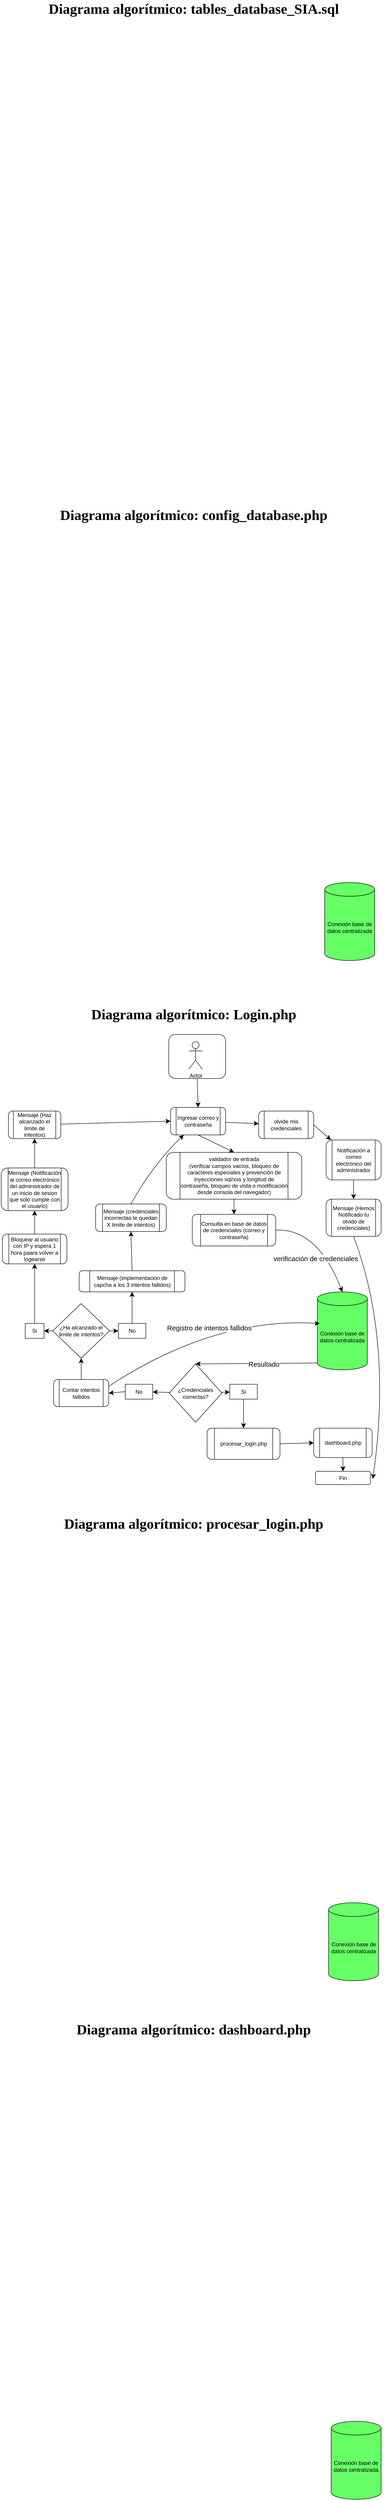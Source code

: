 <mxfile version="26.0.10">
  <diagram name="Página-1" id="48M1OholPXDdKoVH5Szc">
    <mxGraphModel dx="2293" dy="3142" grid="0" gridSize="10" guides="1" tooltips="1" connect="1" arrows="1" fold="1" page="1" pageScale="1" pageWidth="850" pageHeight="1100" math="0" shadow="0">
      <root>
        <mxCell id="0" />
        <mxCell id="1" parent="0" />
        <mxCell id="_KhCzG9Bb4c7q6jr102G-16" value="" style="edgeStyle=none;curved=1;rounded=0;orthogonalLoop=1;jettySize=auto;html=1;fontFamily=Helvetica;fontSize=12;fontColor=default;startSize=8;endSize=8;entryX=0.5;entryY=0;entryDx=0;entryDy=0;exitX=0;exitY=1;exitDx=0;exitDy=-15;exitPerimeter=0;" parent="1" source="_KhCzG9Bb4c7q6jr102G-1" target="_KhCzG9Bb4c7q6jr102G-15" edge="1">
          <mxGeometry relative="1" as="geometry">
            <mxPoint x="-160" y="723" as="sourcePoint" />
          </mxGeometry>
        </mxCell>
        <mxCell id="_KhCzG9Bb4c7q6jr102G-24" value="&lt;span style=&quot;font-size: 15px;&quot;&gt;&lt;font style=&quot;vertical-align: inherit;&quot;&gt;&lt;font style=&quot;vertical-align: inherit;&quot;&gt;Resultado&lt;/font&gt;&lt;/font&gt;&lt;/span&gt;" style="edgeLabel;html=1;align=center;verticalAlign=middle;resizable=0;points=[];fontSize=12;rounded=1;strokeColor=default;fontFamily=Helvetica;fontColor=default;fillColor=default;" parent="_KhCzG9Bb4c7q6jr102G-16" vertex="1" connectable="0">
          <mxGeometry x="-0.114" y="1" relative="1" as="geometry">
            <mxPoint as="offset" />
          </mxGeometry>
        </mxCell>
        <mxCell id="_KhCzG9Bb4c7q6jr102G-1" value="&lt;font style=&quot;vertical-align: inherit;&quot;&gt;&lt;font style=&quot;vertical-align: inherit;&quot;&gt;&lt;font style=&quot;vertical-align: inherit;&quot;&gt;&lt;font style=&quot;vertical-align: inherit;&quot;&gt;&lt;font style=&quot;vertical-align: inherit;&quot;&gt;&lt;font style=&quot;vertical-align: inherit;&quot;&gt;Conexión base de datos centralizada&lt;/font&gt;&lt;/font&gt;&lt;/font&gt;&lt;/font&gt;&lt;/font&gt;&lt;/font&gt;" style="shape=cylinder3;whiteSpace=wrap;html=1;boundedLbl=1;backgroundOutline=1;size=15;fillColor=light-dark(#66FF66,#66FF66);" parent="1" vertex="1">
          <mxGeometry x="-155" y="644" width="109" height="170" as="geometry" />
        </mxCell>
        <mxCell id="_KhCzG9Bb4c7q6jr102G-5" style="edgeStyle=none;curved=1;rounded=0;orthogonalLoop=1;jettySize=auto;html=1;fontSize=12;startSize=8;endSize=8;exitX=0.5;exitY=1;exitDx=0;exitDy=0;entryX=0.5;entryY=0;entryDx=0;entryDy=0;" parent="1" source="_KhCzG9Bb4c7q6jr102G-8" target="_KhCzG9Bb4c7q6jr102G-9" edge="1">
          <mxGeometry relative="1" as="geometry">
            <mxPoint x="-407.783" y="395" as="targetPoint" />
            <mxPoint x="-446.609" y="316" as="sourcePoint" />
          </mxGeometry>
        </mxCell>
        <mxCell id="_KhCzG9Bb4c7q6jr102G-28" value="" style="edgeStyle=none;curved=1;rounded=0;orthogonalLoop=1;jettySize=auto;html=1;fontFamily=Helvetica;fontSize=12;fontColor=default;startSize=8;endSize=8;" parent="1" source="_KhCzG9Bb4c7q6jr102G-8" target="_KhCzG9Bb4c7q6jr102G-27" edge="1">
          <mxGeometry relative="1" as="geometry" />
        </mxCell>
        <mxCell id="_KhCzG9Bb4c7q6jr102G-8" value="Ingresar correo y contraseña" style="shape=process;whiteSpace=wrap;html=1;backgroundOutline=1;rounded=1;strokeColor=default;align=center;verticalAlign=middle;fontFamily=Helvetica;fontSize=12;fontColor=default;fillColor=default;" parent="1" vertex="1">
          <mxGeometry x="-475" y="242" width="120" height="60" as="geometry" />
        </mxCell>
        <mxCell id="_KhCzG9Bb4c7q6jr102G-12" value="" style="edgeStyle=none;curved=1;rounded=0;orthogonalLoop=1;jettySize=auto;html=1;fontFamily=Helvetica;fontSize=12;fontColor=default;startSize=8;endSize=8;" parent="1" source="_KhCzG9Bb4c7q6jr102G-9" target="_KhCzG9Bb4c7q6jr102G-11" edge="1">
          <mxGeometry relative="1" as="geometry" />
        </mxCell>
        <mxCell id="_KhCzG9Bb4c7q6jr102G-9" value="validador de entrada&lt;div&gt;(verificar campos vacíos, bloqueo de caracteres especiales y prevención de inyecciones sql/xss y longitud de contraseña, bloqueo de vista o modificación desde consola del navegador)&lt;/div&gt;" style="shape=process;whiteSpace=wrap;html=1;backgroundOutline=1;rounded=1;strokeColor=default;align=center;verticalAlign=middle;fontFamily=Helvetica;fontSize=12;fontColor=default;fillColor=default;" parent="1" vertex="1">
          <mxGeometry x="-484.5" y="340" width="295.5" height="102" as="geometry" />
        </mxCell>
        <mxCell id="_KhCzG9Bb4c7q6jr102G-11" value="Consulta en base de datos de credenciales (correo y contraseña)" style="shape=process;whiteSpace=wrap;html=1;backgroundOutline=1;rounded=1;strokeColor=default;align=center;verticalAlign=middle;fontFamily=Helvetica;fontSize=12;fontColor=default;fillColor=default;" parent="1" vertex="1">
          <mxGeometry x="-427.75" y="475" width="182" height="69" as="geometry" />
        </mxCell>
        <mxCell id="_KhCzG9Bb4c7q6jr102G-13" style="edgeStyle=none;curved=1;rounded=0;orthogonalLoop=1;jettySize=auto;html=1;exitX=1;exitY=0.5;exitDx=0;exitDy=0;entryX=0.5;entryY=0;entryDx=0;entryDy=0;entryPerimeter=0;fontFamily=Helvetica;fontSize=12;fontColor=default;startSize=8;endSize=8;" parent="1" source="_KhCzG9Bb4c7q6jr102G-11" target="_KhCzG9Bb4c7q6jr102G-1" edge="1">
          <mxGeometry relative="1" as="geometry">
            <Array as="points">
              <mxPoint x="-155" y="505" />
            </Array>
          </mxGeometry>
        </mxCell>
        <mxCell id="_KhCzG9Bb4c7q6jr102G-14" value="" style="edgeLabel;html=1;align=center;verticalAlign=middle;resizable=0;points=[];fontSize=12;rounded=1;strokeColor=default;fontFamily=Helvetica;fontColor=default;fillColor=default;" parent="_KhCzG9Bb4c7q6jr102G-13" vertex="1" connectable="0">
          <mxGeometry x="-0.177" y="-16" relative="1" as="geometry">
            <mxPoint as="offset" />
          </mxGeometry>
        </mxCell>
        <mxCell id="_KhCzG9Bb4c7q6jr102G-17" value="" style="edgeLabel;html=1;align=center;verticalAlign=middle;resizable=0;points=[];fontSize=12;rounded=1;strokeColor=default;fontFamily=Helvetica;fontColor=default;fillColor=default;" parent="_KhCzG9Bb4c7q6jr102G-13" vertex="1" connectable="0">
          <mxGeometry x="0.621" y="-3" relative="1" as="geometry">
            <mxPoint as="offset" />
          </mxGeometry>
        </mxCell>
        <mxCell id="_KhCzG9Bb4c7q6jr102G-18" value="&lt;span style=&quot;font-size: 15px;&quot;&gt;verificación de credenciales&lt;/span&gt;" style="edgeLabel;html=1;align=center;verticalAlign=middle;resizable=0;points=[];fontSize=12;rounded=1;strokeColor=default;fontFamily=Helvetica;fontColor=default;fillColor=default;" parent="_KhCzG9Bb4c7q6jr102G-13" vertex="1" connectable="0">
          <mxGeometry x="0.259" y="-28" relative="1" as="geometry">
            <mxPoint as="offset" />
          </mxGeometry>
        </mxCell>
        <mxCell id="_KhCzG9Bb4c7q6jr102G-20" value="" style="edgeStyle=none;curved=1;rounded=0;orthogonalLoop=1;jettySize=auto;html=1;fontFamily=Helvetica;fontSize=12;fontColor=default;startSize=8;endSize=8;" parent="1" source="_KhCzG9Bb4c7q6jr102G-15" target="_KhCzG9Bb4c7q6jr102G-19" edge="1">
          <mxGeometry relative="1" as="geometry" />
        </mxCell>
        <mxCell id="_KhCzG9Bb4c7q6jr102G-23" value="" style="edgeStyle=none;curved=1;rounded=0;orthogonalLoop=1;jettySize=auto;html=1;fontFamily=Helvetica;fontSize=12;fontColor=default;startSize=8;endSize=8;" parent="1" source="_KhCzG9Bb4c7q6jr102G-15" target="_KhCzG9Bb4c7q6jr102G-21" edge="1">
          <mxGeometry relative="1" as="geometry" />
        </mxCell>
        <mxCell id="_KhCzG9Bb4c7q6jr102G-15" value="¿Credenciales correctas?" style="rhombus;whiteSpace=wrap;html=1;fillColor=light-dark(#FFFFFF,#66FF66);" parent="1" vertex="1">
          <mxGeometry x="-478" y="801" width="115" height="127" as="geometry" />
        </mxCell>
        <mxCell id="_KhCzG9Bb4c7q6jr102G-72" style="edgeStyle=none;curved=1;rounded=0;orthogonalLoop=1;jettySize=auto;html=1;exitX=0;exitY=0.5;exitDx=0;exitDy=0;entryX=1;entryY=0.5;entryDx=0;entryDy=0;fontFamily=Helvetica;fontSize=12;fontColor=default;startSize=8;endSize=8;" parent="1" source="_KhCzG9Bb4c7q6jr102G-19" target="_KhCzG9Bb4c7q6jr102G-73" edge="1">
          <mxGeometry relative="1" as="geometry">
            <mxPoint x="-612" y="696.755" as="targetPoint" />
          </mxGeometry>
        </mxCell>
        <mxCell id="_KhCzG9Bb4c7q6jr102G-19" value="No" style="whiteSpace=wrap;html=1;fillColor=light-dark(#FFFFFF,#66FF66);" parent="1" vertex="1">
          <mxGeometry x="-574" y="845.25" width="60" height="32.5" as="geometry" />
        </mxCell>
        <mxCell id="_KhCzG9Bb4c7q6jr102G-50" style="edgeStyle=none;curved=1;rounded=0;orthogonalLoop=1;jettySize=auto;html=1;exitX=0.5;exitY=1;exitDx=0;exitDy=0;fontFamily=Helvetica;fontSize=12;fontColor=default;startSize=8;endSize=8;entryX=0.5;entryY=0;entryDx=0;entryDy=0;" parent="1" source="_KhCzG9Bb4c7q6jr102G-21" target="_KhCzG9Bb4c7q6jr102G-51" edge="1">
          <mxGeometry relative="1" as="geometry">
            <mxPoint x="-253" y="776.333" as="targetPoint" />
          </mxGeometry>
        </mxCell>
        <mxCell id="_KhCzG9Bb4c7q6jr102G-21" value="Si" style="whiteSpace=wrap;html=1;fillColor=light-dark(#FFFFFF,#66FF66);" parent="1" vertex="1">
          <mxGeometry x="-346" y="845.25" width="60" height="32.5" as="geometry" />
        </mxCell>
        <mxCell id="vCBoUSU8JS7dNAUWbDVz-17" value="" style="edgeStyle=none;curved=1;rounded=0;orthogonalLoop=1;jettySize=auto;html=1;fontSize=12;startSize=8;endSize=8;exitX=1;exitY=0.5;exitDx=0;exitDy=0;" parent="1" source="_KhCzG9Bb4c7q6jr102G-27" target="vCBoUSU8JS7dNAUWbDVz-16" edge="1">
          <mxGeometry relative="1" as="geometry" />
        </mxCell>
        <mxCell id="_KhCzG9Bb4c7q6jr102G-27" value="olvide mis credenciales" style="shape=process;whiteSpace=wrap;html=1;backgroundOutline=1;rounded=1;strokeColor=default;align=center;verticalAlign=middle;fontFamily=Helvetica;fontSize=12;fontColor=default;fillColor=default;" parent="1" vertex="1">
          <mxGeometry x="-283" y="250" width="120" height="60" as="geometry" />
        </mxCell>
        <mxCell id="_KhCzG9Bb4c7q6jr102G-92" style="edgeStyle=none;curved=1;rounded=0;orthogonalLoop=1;jettySize=auto;html=1;exitX=0.5;exitY=0;exitDx=0;exitDy=0;fontFamily=Helvetica;fontSize=12;fontColor=default;startSize=8;endSize=8;" parent="1" source="_KhCzG9Bb4c7q6jr102G-33" target="_KhCzG9Bb4c7q6jr102G-8" edge="1">
          <mxGeometry relative="1" as="geometry">
            <Array as="points">
              <mxPoint x="-513" y="366" />
            </Array>
          </mxGeometry>
        </mxCell>
        <mxCell id="_KhCzG9Bb4c7q6jr102G-33" value="Mensaje (credenciales incorrectas te quedan X limite de intentos)" style="shape=process;whiteSpace=wrap;html=1;backgroundOutline=1;rounded=1;strokeColor=default;align=center;verticalAlign=middle;fontFamily=Helvetica;fontSize=12;fontColor=default;fillColor=default;" parent="1" vertex="1">
          <mxGeometry x="-638.5" y="452.5" width="154" height="60" as="geometry" />
        </mxCell>
        <mxCell id="_KhCzG9Bb4c7q6jr102G-47" style="edgeStyle=none;curved=1;rounded=0;orthogonalLoop=1;jettySize=auto;html=1;entryX=0.5;entryY=0;entryDx=0;entryDy=0;fontFamily=Helvetica;fontSize=12;fontColor=default;startSize=8;endSize=8;exitX=0.5;exitY=1;exitDx=0;exitDy=0;" parent="1" source="_KhCzG9Bb4c7q6jr102G-65" target="_KhCzG9Bb4c7q6jr102G-8" edge="1">
          <mxGeometry relative="1" as="geometry">
            <mxPoint x="-467" y="149" as="sourcePoint" />
          </mxGeometry>
        </mxCell>
        <mxCell id="vCBoUSU8JS7dNAUWbDVz-11" style="edgeStyle=none;curved=1;rounded=0;orthogonalLoop=1;jettySize=auto;html=1;exitX=1;exitY=0.5;exitDx=0;exitDy=0;entryX=0;entryY=0.5;entryDx=0;entryDy=0;fontSize=12;startSize=8;endSize=8;" parent="1" source="_KhCzG9Bb4c7q6jr102G-51" target="_KhCzG9Bb4c7q6jr102G-59" edge="1">
          <mxGeometry relative="1" as="geometry" />
        </mxCell>
        <mxCell id="_KhCzG9Bb4c7q6jr102G-51" value="procesar_login.php" style="shape=process;whiteSpace=wrap;html=1;backgroundOutline=1;rounded=1;strokeColor=default;align=center;verticalAlign=middle;fontFamily=Helvetica;fontSize=12;fontColor=default;fillColor=default;" parent="1" vertex="1">
          <mxGeometry x="-395.5" y="941" width="159" height="68" as="geometry" />
        </mxCell>
        <mxCell id="_KhCzG9Bb4c7q6jr102G-64" value="" style="edgeStyle=none;curved=1;rounded=0;orthogonalLoop=1;jettySize=auto;html=1;fontFamily=Helvetica;fontSize=12;fontColor=default;startSize=8;endSize=8;" parent="1" source="_KhCzG9Bb4c7q6jr102G-59" target="_KhCzG9Bb4c7q6jr102G-63" edge="1">
          <mxGeometry relative="1" as="geometry" />
        </mxCell>
        <mxCell id="_KhCzG9Bb4c7q6jr102G-59" value="dashboard.php" style="shape=process;whiteSpace=wrap;html=1;backgroundOutline=1;rounded=1;strokeColor=default;align=center;verticalAlign=middle;fontFamily=Helvetica;fontSize=12;fontColor=default;fillColor=default;" parent="1" vertex="1">
          <mxGeometry x="-163" y="941" width="127.5" height="64" as="geometry" />
        </mxCell>
        <mxCell id="_KhCzG9Bb4c7q6jr102G-63" value="Fin" style="whiteSpace=wrap;html=1;rounded=1;" parent="1" vertex="1">
          <mxGeometry x="-159.25" y="1035" width="120" height="29" as="geometry" />
        </mxCell>
        <mxCell id="_KhCzG9Bb4c7q6jr102G-65" value="" style="whiteSpace=wrap;html=1;rounded=1;" parent="1" vertex="1">
          <mxGeometry x="-479" y="83" width="124" height="96" as="geometry" />
        </mxCell>
        <mxCell id="_KhCzG9Bb4c7q6jr102G-67" value="Actor" style="shape=umlActor;verticalLabelPosition=bottom;verticalAlign=top;html=1;outlineConnect=0;rounded=1;strokeColor=default;align=center;fontFamily=Helvetica;fontSize=12;fontColor=default;fillColor=default;" parent="1" vertex="1">
          <mxGeometry x="-435.5" y="99" width="30" height="60" as="geometry" />
        </mxCell>
        <mxCell id="_KhCzG9Bb4c7q6jr102G-94" value="" style="edgeStyle=none;curved=1;rounded=0;orthogonalLoop=1;jettySize=auto;html=1;fontFamily=Helvetica;fontSize=12;fontColor=default;startSize=8;endSize=8;entryX=0.5;entryY=1;entryDx=0;entryDy=0;exitX=0.5;exitY=0;exitDx=0;exitDy=0;" parent="1" source="_KhCzG9Bb4c7q6jr102G-73" target="_KhCzG9Bb4c7q6jr102G-77" edge="1">
          <mxGeometry relative="1" as="geometry">
            <mxPoint x="-672" y="667" as="sourcePoint" />
            <mxPoint x="-666.7" y="773.0" as="targetPoint" />
          </mxGeometry>
        </mxCell>
        <mxCell id="_KhCzG9Bb4c7q6jr102G-73" value="&lt;font style=&quot;vertical-align: inherit;&quot;&gt;&lt;font style=&quot;vertical-align: inherit;&quot;&gt;&lt;font style=&quot;vertical-align: inherit;&quot;&gt;&lt;font style=&quot;vertical-align: inherit;&quot;&gt;Contar intentos fallidos&lt;/font&gt;&lt;/font&gt;&lt;/font&gt;&lt;/font&gt;" style="shape=process;whiteSpace=wrap;html=1;backgroundOutline=1;rounded=1;strokeColor=default;align=center;verticalAlign=middle;fontFamily=Helvetica;fontSize=12;fontColor=default;fillColor=default;" parent="1" vertex="1">
          <mxGeometry x="-730" y="835" width="120" height="59" as="geometry" />
        </mxCell>
        <mxCell id="_KhCzG9Bb4c7q6jr102G-81" style="edgeStyle=none;curved=1;rounded=0;orthogonalLoop=1;jettySize=auto;html=1;exitX=1;exitY=0.5;exitDx=0;exitDy=0;entryX=0;entryY=0.5;entryDx=0;entryDy=0;fontFamily=Helvetica;fontSize=12;fontColor=default;startSize=8;endSize=8;" parent="1" source="_KhCzG9Bb4c7q6jr102G-77" target="_KhCzG9Bb4c7q6jr102G-80" edge="1">
          <mxGeometry relative="1" as="geometry" />
        </mxCell>
        <mxCell id="_KhCzG9Bb4c7q6jr102G-84" style="edgeStyle=none;curved=1;rounded=0;orthogonalLoop=1;jettySize=auto;html=1;exitX=0;exitY=0.5;exitDx=0;exitDy=0;fontFamily=Helvetica;fontSize=12;fontColor=default;startSize=8;endSize=8;entryX=1;entryY=0.5;entryDx=0;entryDy=0;" parent="1" source="_KhCzG9Bb4c7q6jr102G-77" target="_KhCzG9Bb4c7q6jr102G-83" edge="1">
          <mxGeometry relative="1" as="geometry">
            <mxPoint x="-749" y="577.353" as="targetPoint" />
          </mxGeometry>
        </mxCell>
        <mxCell id="_KhCzG9Bb4c7q6jr102G-77" value="&lt;font&gt;¿Ha alcanzado el limite de intentos?&lt;/font&gt;" style="rhombus;whiteSpace=wrap;html=1;fillColor=light-dark(#FFFFFF,#66FF66);" parent="1" vertex="1">
          <mxGeometry x="-732" y="669.5" width="124" height="119" as="geometry" />
        </mxCell>
        <mxCell id="_KhCzG9Bb4c7q6jr102G-82" style="edgeStyle=none;curved=1;rounded=0;orthogonalLoop=1;jettySize=auto;html=1;fontFamily=Helvetica;fontSize=12;fontColor=default;startSize=8;endSize=8;entryX=0.5;entryY=1;entryDx=0;entryDy=0;exitX=0.5;exitY=0;exitDx=0;exitDy=0;" parent="1" source="5T2TWeuZ88sEgPXUiJGP-6" target="_KhCzG9Bb4c7q6jr102G-33" edge="1">
          <mxGeometry relative="1" as="geometry">
            <mxPoint x="-562" y="489" as="targetPoint" />
            <mxPoint x="-559" y="559" as="sourcePoint" />
          </mxGeometry>
        </mxCell>
        <mxCell id="_KhCzG9Bb4c7q6jr102G-80" value="No" style="whiteSpace=wrap;html=1;fillColor=light-dark(#FFFFFF,#66FF66);" parent="1" vertex="1">
          <mxGeometry x="-589" y="712.75" width="60" height="32.5" as="geometry" />
        </mxCell>
        <mxCell id="_KhCzG9Bb4c7q6jr102G-86" style="edgeStyle=none;curved=1;rounded=0;orthogonalLoop=1;jettySize=auto;html=1;exitX=0.5;exitY=0;exitDx=0;exitDy=0;fontFamily=Helvetica;fontSize=12;fontColor=default;startSize=8;endSize=8;" parent="1" source="_KhCzG9Bb4c7q6jr102G-83" target="_KhCzG9Bb4c7q6jr102G-87" edge="1">
          <mxGeometry relative="1" as="geometry">
            <mxPoint x="-776.059" y="447.941" as="targetPoint" />
          </mxGeometry>
        </mxCell>
        <mxCell id="_KhCzG9Bb4c7q6jr102G-83" value="Si" style="whiteSpace=wrap;html=1;fillColor=light-dark(#FFFFFF,#66FF66);" parent="1" vertex="1">
          <mxGeometry x="-792" y="712.75" width="41" height="32.5" as="geometry" />
        </mxCell>
        <mxCell id="vCBoUSU8JS7dNAUWbDVz-14" style="edgeStyle=none;curved=1;rounded=0;orthogonalLoop=1;jettySize=auto;html=1;exitX=0.5;exitY=0;exitDx=0;exitDy=0;entryX=0.5;entryY=1;entryDx=0;entryDy=0;fontSize=12;startSize=8;endSize=8;" parent="1" source="_KhCzG9Bb4c7q6jr102G-87" target="vCBoUSU8JS7dNAUWbDVz-13" edge="1">
          <mxGeometry relative="1" as="geometry" />
        </mxCell>
        <mxCell id="_KhCzG9Bb4c7q6jr102G-87" value="Bloquear al usuario con IP y espera 1 hora paara volver a logearse" style="shape=process;whiteSpace=wrap;html=1;backgroundOutline=1;rounded=1;strokeColor=default;align=center;verticalAlign=middle;fontFamily=Helvetica;fontSize=12;fontColor=default;fillColor=default;" parent="1" vertex="1">
          <mxGeometry x="-841.75" y="518" width="140.5" height="65" as="geometry" />
        </mxCell>
        <mxCell id="_KhCzG9Bb4c7q6jr102G-91" style="edgeStyle=none;curved=1;rounded=0;orthogonalLoop=1;jettySize=auto;html=1;entryX=0;entryY=0.5;entryDx=0;entryDy=0;fontFamily=Helvetica;fontSize=12;fontColor=default;startSize=8;endSize=8;" parent="1" source="_KhCzG9Bb4c7q6jr102G-89" target="_KhCzG9Bb4c7q6jr102G-8" edge="1">
          <mxGeometry relative="1" as="geometry" />
        </mxCell>
        <mxCell id="_KhCzG9Bb4c7q6jr102G-89" value="Mensaje (Haz alcanzado el limite de intentos)" style="shape=process;whiteSpace=wrap;html=1;backgroundOutline=1;rounded=1;strokeColor=default;align=center;verticalAlign=middle;fontFamily=Helvetica;fontSize=12;fontColor=default;fillColor=default;" parent="1" vertex="1">
          <mxGeometry x="-828.62" y="250" width="114.25" height="60" as="geometry" />
        </mxCell>
        <mxCell id="vCBoUSU8JS7dNAUWbDVz-12" style="edgeStyle=none;curved=1;rounded=0;orthogonalLoop=1;jettySize=auto;html=1;exitX=0.5;exitY=1;exitDx=0;exitDy=0;fontSize=12;startSize=8;endSize=8;" parent="1" source="_KhCzG9Bb4c7q6jr102G-63" target="_KhCzG9Bb4c7q6jr102G-63" edge="1">
          <mxGeometry relative="1" as="geometry" />
        </mxCell>
        <mxCell id="vCBoUSU8JS7dNAUWbDVz-15" style="edgeStyle=none;curved=1;rounded=0;orthogonalLoop=1;jettySize=auto;html=1;entryX=0.5;entryY=1;entryDx=0;entryDy=0;fontSize=12;startSize=8;endSize=8;" parent="1" source="vCBoUSU8JS7dNAUWbDVz-13" target="_KhCzG9Bb4c7q6jr102G-89" edge="1">
          <mxGeometry relative="1" as="geometry" />
        </mxCell>
        <mxCell id="vCBoUSU8JS7dNAUWbDVz-13" value="Mensaje (Notificación al correo electrónico del administrador de un inicio de sesion que solo cumple con el usuario)" style="shape=process;whiteSpace=wrap;html=1;backgroundOutline=1;rounded=1;strokeColor=default;align=center;verticalAlign=middle;fontFamily=Helvetica;fontSize=12;fontColor=default;fillColor=default;" parent="1" vertex="1">
          <mxGeometry x="-844.37" y="374" width="145.75" height="93" as="geometry" />
        </mxCell>
        <mxCell id="vCBoUSU8JS7dNAUWbDVz-18" style="edgeStyle=none;curved=1;rounded=0;orthogonalLoop=1;jettySize=auto;html=1;fontSize=12;startSize=8;endSize=8;exitX=0.5;exitY=1;exitDx=0;exitDy=0;" parent="1" source="vCBoUSU8JS7dNAUWbDVz-19" edge="1">
          <mxGeometry relative="1" as="geometry">
            <mxPoint x="-34.143" y="1051.571" as="targetPoint" />
            <Array as="points">
              <mxPoint x="9" y="750" />
            </Array>
          </mxGeometry>
        </mxCell>
        <mxCell id="vCBoUSU8JS7dNAUWbDVz-20" style="edgeStyle=none;curved=1;rounded=0;orthogonalLoop=1;jettySize=auto;html=1;fontSize=12;startSize=8;endSize=8;entryX=0.5;entryY=0;entryDx=0;entryDy=0;" parent="1" source="vCBoUSU8JS7dNAUWbDVz-16" target="vCBoUSU8JS7dNAUWbDVz-19" edge="1">
          <mxGeometry relative="1" as="geometry">
            <mxPoint x="-76.0" y="458.714" as="targetPoint" />
          </mxGeometry>
        </mxCell>
        <mxCell id="vCBoUSU8JS7dNAUWbDVz-16" value="Notificación a correo electrónico del administrador" style="shape=process;whiteSpace=wrap;html=1;backgroundOutline=1;rounded=1;strokeColor=default;align=center;verticalAlign=middle;fontFamily=Helvetica;fontSize=12;fontColor=default;fillColor=default;" parent="1" vertex="1">
          <mxGeometry x="-136" y="313" width="120" height="87" as="geometry" />
        </mxCell>
        <mxCell id="vCBoUSU8JS7dNAUWbDVz-19" value="Mensaje (Hemos Notificado tu olvido de credenciales)" style="shape=process;whiteSpace=wrap;html=1;backgroundOutline=1;rounded=1;strokeColor=default;align=center;verticalAlign=middle;fontFamily=Helvetica;fontSize=12;fontColor=default;fillColor=default;" parent="1" vertex="1">
          <mxGeometry x="-136" y="442" width="120" height="81" as="geometry" />
        </mxCell>
        <mxCell id="5T2TWeuZ88sEgPXUiJGP-2" style="edgeStyle=none;curved=1;rounded=0;orthogonalLoop=1;jettySize=auto;html=1;exitX=1;exitY=0.25;exitDx=0;exitDy=0;entryX=0.047;entryY=0.406;entryDx=0;entryDy=0;entryPerimeter=0;fontSize=12;startSize=8;endSize=8;" parent="1" source="_KhCzG9Bb4c7q6jr102G-73" target="_KhCzG9Bb4c7q6jr102G-1" edge="1">
          <mxGeometry relative="1" as="geometry">
            <Array as="points">
              <mxPoint x="-380" y="699" />
            </Array>
          </mxGeometry>
        </mxCell>
        <mxCell id="5T2TWeuZ88sEgPXUiJGP-3" value="&lt;span style=&quot;font-size: 15px;&quot;&gt;&lt;font style=&quot;vertical-align: inherit;&quot;&gt;&lt;font style=&quot;vertical-align: inherit;&quot;&gt;Registro de intentos fallidos&lt;/font&gt;&lt;/font&gt;&lt;/span&gt;" style="edgeLabel;html=1;align=center;verticalAlign=middle;resizable=0;points=[];fontSize=12;" parent="5T2TWeuZ88sEgPXUiJGP-2" vertex="1" connectable="0">
          <mxGeometry x="-0.003" y="-12" relative="1" as="geometry">
            <mxPoint x="1" as="offset" />
          </mxGeometry>
        </mxCell>
        <mxCell id="5T2TWeuZ88sEgPXUiJGP-6" value="Mensaje (implementación de capcha a los 3 intentos fallidos)" style="shape=process;whiteSpace=wrap;html=1;backgroundOutline=1;rounded=1;strokeColor=default;align=center;verticalAlign=middle;fontFamily=Helvetica;fontSize=12;fontColor=default;fillColor=default;" parent="1" vertex="1">
          <mxGeometry x="-674.3" y="598" width="230.6" height="46" as="geometry" />
        </mxCell>
        <mxCell id="5T2TWeuZ88sEgPXUiJGP-7" style="edgeStyle=none;curved=1;rounded=0;orthogonalLoop=1;jettySize=auto;html=1;exitX=0.5;exitY=0;exitDx=0;exitDy=0;entryX=0.5;entryY=1;entryDx=0;entryDy=0;fontSize=12;startSize=8;endSize=8;" parent="1" source="_KhCzG9Bb4c7q6jr102G-80" target="5T2TWeuZ88sEgPXUiJGP-6" edge="1">
          <mxGeometry relative="1" as="geometry" />
        </mxCell>
        <mxCell id="5T2TWeuZ88sEgPXUiJGP-8" value="&lt;font style=&quot;vertical-align: inherit;&quot;&gt;&lt;font style=&quot;vertical-align: inherit;&quot;&gt;&lt;font style=&quot;vertical-align: inherit;&quot;&gt;&lt;font style=&quot;vertical-align: inherit;&quot;&gt;&lt;font style=&quot;vertical-align: inherit;&quot;&gt;&lt;font style=&quot;vertical-align: inherit;&quot;&gt;Conexión base de datos centralizada&lt;/font&gt;&lt;/font&gt;&lt;/font&gt;&lt;/font&gt;&lt;/font&gt;&lt;/font&gt;" style="shape=cylinder3;whiteSpace=wrap;html=1;boundedLbl=1;backgroundOutline=1;size=15;fillColor=light-dark(#66FF66,#66FF66);" parent="1" vertex="1">
          <mxGeometry x="-130.5" y="1975" width="109" height="170" as="geometry" />
        </mxCell>
        <mxCell id="5T2TWeuZ88sEgPXUiJGP-9" value="&lt;font style=&quot;vertical-align: inherit;&quot;&gt;&lt;font style=&quot;vertical-align: inherit;&quot;&gt;&lt;font style=&quot;vertical-align: inherit;&quot;&gt;&lt;font style=&quot;vertical-align: inherit;&quot;&gt;&lt;font style=&quot;vertical-align: inherit;&quot;&gt;&lt;font style=&quot;vertical-align: inherit;&quot;&gt;Conexión base de datos centralizada&lt;/font&gt;&lt;/font&gt;&lt;/font&gt;&lt;/font&gt;&lt;/font&gt;&lt;/font&gt;" style="shape=cylinder3;whiteSpace=wrap;html=1;boundedLbl=1;backgroundOutline=1;size=15;fillColor=light-dark(#66FF66,#66FF66);" parent="1" vertex="1">
          <mxGeometry x="-139" y="-248" width="109" height="170" as="geometry" />
        </mxCell>
        <mxCell id="5T2TWeuZ88sEgPXUiJGP-10" value="&lt;font style=&quot;vertical-align: inherit;&quot;&gt;&lt;font style=&quot;vertical-align: inherit;&quot;&gt;&lt;font style=&quot;vertical-align: inherit;&quot;&gt;&lt;font style=&quot;vertical-align: inherit;&quot;&gt;&lt;font style=&quot;vertical-align: inherit;&quot;&gt;&lt;font style=&quot;vertical-align: inherit;&quot;&gt;&lt;font style=&quot;vertical-align: inherit;&quot;&gt;&lt;font face=&quot;Times New Roman&quot; style=&quot;vertical-align: inherit; font-size: 31px;&quot;&gt;&lt;b style=&quot;&quot;&gt;Diagrama algorítmico: Login.php&lt;/b&gt;&lt;/font&gt;&lt;/font&gt;&lt;/font&gt;&lt;/font&gt;&lt;/font&gt;&lt;/font&gt;&lt;/font&gt;&lt;/font&gt;" style="text;strokeColor=none;fillColor=none;html=1;align=center;verticalAlign=middle;whiteSpace=wrap;rounded=0;fontSize=16;" parent="1" vertex="1">
          <mxGeometry x="-847" y="24" width="845" height="30" as="geometry" />
        </mxCell>
        <mxCell id="5T2TWeuZ88sEgPXUiJGP-12" value="&lt;font style=&quot;vertical-align: inherit;&quot;&gt;&lt;font style=&quot;vertical-align: inherit;&quot;&gt;&lt;font style=&quot;vertical-align: inherit;&quot;&gt;&lt;font style=&quot;vertical-align: inherit;&quot;&gt;&lt;font style=&quot;vertical-align: inherit;&quot;&gt;&lt;font style=&quot;vertical-align: inherit;&quot;&gt;&lt;font style=&quot;vertical-align: inherit;&quot;&gt;&lt;font face=&quot;Times New Roman&quot; style=&quot;vertical-align: inherit; font-size: 31px;&quot;&gt;&lt;b style=&quot;&quot;&gt;Diagrama algorítmico: config_database.php&lt;/b&gt;&lt;/font&gt;&lt;/font&gt;&lt;/font&gt;&lt;/font&gt;&lt;/font&gt;&lt;/font&gt;&lt;/font&gt;&lt;/font&gt;" style="text;strokeColor=none;fillColor=none;html=1;align=center;verticalAlign=middle;whiteSpace=wrap;rounded=0;fontSize=16;" parent="1" vertex="1">
          <mxGeometry x="-847" y="-1064" width="845" height="30" as="geometry" />
        </mxCell>
        <mxCell id="5T2TWeuZ88sEgPXUiJGP-13" value="&lt;font style=&quot;vertical-align: inherit;&quot;&gt;&lt;font style=&quot;vertical-align: inherit;&quot;&gt;&lt;font style=&quot;vertical-align: inherit;&quot;&gt;&lt;font style=&quot;vertical-align: inherit;&quot;&gt;&lt;font style=&quot;vertical-align: inherit;&quot;&gt;&lt;font style=&quot;vertical-align: inherit;&quot;&gt;&lt;font style=&quot;vertical-align: inherit;&quot;&gt;&lt;font face=&quot;Times New Roman&quot; style=&quot;vertical-align: inherit; font-size: 31px;&quot;&gt;&lt;b style=&quot;&quot;&gt;Diagrama algorítmico: procesar_login.php&lt;/b&gt;&lt;/font&gt;&lt;/font&gt;&lt;/font&gt;&lt;/font&gt;&lt;/font&gt;&lt;/font&gt;&lt;/font&gt;&lt;/font&gt;" style="text;strokeColor=none;fillColor=none;html=1;align=center;verticalAlign=middle;whiteSpace=wrap;rounded=0;fontSize=16;" parent="1" vertex="1">
          <mxGeometry x="-847" y="1134" width="845" height="30" as="geometry" />
        </mxCell>
        <mxCell id="5T2TWeuZ88sEgPXUiJGP-14" value="&lt;font style=&quot;vertical-align: inherit;&quot;&gt;&lt;font style=&quot;vertical-align: inherit;&quot;&gt;&lt;font style=&quot;vertical-align: inherit;&quot;&gt;&lt;font style=&quot;vertical-align: inherit;&quot;&gt;&lt;font style=&quot;vertical-align: inherit;&quot;&gt;&lt;font style=&quot;vertical-align: inherit;&quot;&gt;Conexión base de datos centralizada&lt;/font&gt;&lt;/font&gt;&lt;/font&gt;&lt;/font&gt;&lt;/font&gt;&lt;/font&gt;" style="shape=cylinder3;whiteSpace=wrap;html=1;boundedLbl=1;backgroundOutline=1;size=15;fillColor=light-dark(#66FF66,#66FF66);" parent="1" vertex="1">
          <mxGeometry x="-125" y="3105" width="109" height="170" as="geometry" />
        </mxCell>
        <mxCell id="5T2TWeuZ88sEgPXUiJGP-15" value="&lt;font style=&quot;vertical-align: inherit;&quot;&gt;&lt;font style=&quot;vertical-align: inherit;&quot;&gt;&lt;font style=&quot;vertical-align: inherit;&quot;&gt;&lt;font style=&quot;vertical-align: inherit;&quot;&gt;&lt;font style=&quot;vertical-align: inherit;&quot;&gt;&lt;font style=&quot;vertical-align: inherit;&quot;&gt;&lt;font style=&quot;vertical-align: inherit;&quot;&gt;&lt;font face=&quot;Times New Roman&quot; style=&quot;vertical-align: inherit; font-size: 31px;&quot;&gt;&lt;b style=&quot;&quot;&gt;Diagrama algorítmico: dashboard.php&lt;/b&gt;&lt;/font&gt;&lt;/font&gt;&lt;/font&gt;&lt;/font&gt;&lt;/font&gt;&lt;/font&gt;&lt;/font&gt;&lt;/font&gt;" style="text;strokeColor=none;fillColor=none;html=1;align=center;verticalAlign=middle;whiteSpace=wrap;rounded=0;fontSize=16;" parent="1" vertex="1">
          <mxGeometry x="-847" y="2236" width="845" height="30" as="geometry" />
        </mxCell>
        <mxCell id="Hz7jpVkMcCUcL8wQfnKb-1" value="&lt;font style=&quot;vertical-align: inherit;&quot;&gt;&lt;font style=&quot;vertical-align: inherit;&quot;&gt;&lt;font style=&quot;vertical-align: inherit;&quot;&gt;&lt;font style=&quot;vertical-align: inherit;&quot;&gt;&lt;font style=&quot;vertical-align: inherit;&quot;&gt;&lt;font style=&quot;vertical-align: inherit;&quot;&gt;&lt;font style=&quot;vertical-align: inherit;&quot;&gt;&lt;font face=&quot;Times New Roman&quot; style=&quot;vertical-align: inherit; font-size: 31px;&quot;&gt;&lt;b style=&quot;&quot;&gt;Diagrama algorítmico: tables_database_SIA.sql&lt;/b&gt;&lt;/font&gt;&lt;/font&gt;&lt;/font&gt;&lt;/font&gt;&lt;/font&gt;&lt;/font&gt;&lt;/font&gt;&lt;/font&gt;" style="text;strokeColor=none;fillColor=none;html=1;align=center;verticalAlign=middle;whiteSpace=wrap;rounded=0;fontSize=16;" vertex="1" parent="1">
          <mxGeometry x="-847" y="-2167" width="845" height="30" as="geometry" />
        </mxCell>
      </root>
    </mxGraphModel>
  </diagram>
</mxfile>
